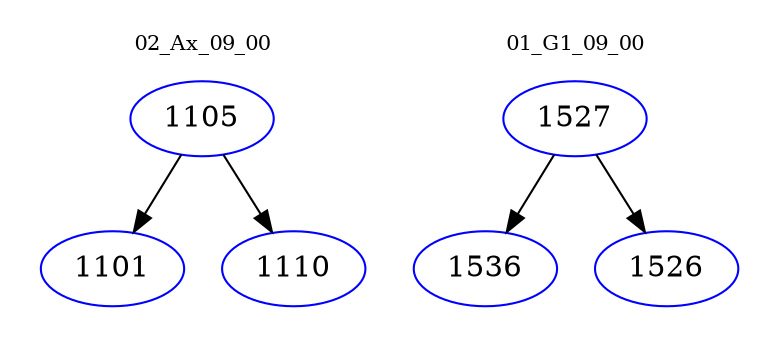 digraph{
subgraph cluster_0 {
color = white
label = "02_Ax_09_00";
fontsize=10;
T0_1105 [label="1105", color="blue"]
T0_1105 -> T0_1101 [color="black"]
T0_1101 [label="1101", color="blue"]
T0_1105 -> T0_1110 [color="black"]
T0_1110 [label="1110", color="blue"]
}
subgraph cluster_1 {
color = white
label = "01_G1_09_00";
fontsize=10;
T1_1527 [label="1527", color="blue"]
T1_1527 -> T1_1536 [color="black"]
T1_1536 [label="1536", color="blue"]
T1_1527 -> T1_1526 [color="black"]
T1_1526 [label="1526", color="blue"]
}
}
